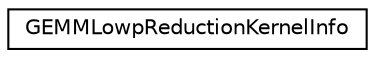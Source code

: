 digraph "Graphical Class Hierarchy"
{
 // LATEX_PDF_SIZE
  edge [fontname="Helvetica",fontsize="10",labelfontname="Helvetica",labelfontsize="10"];
  node [fontname="Helvetica",fontsize="10",shape=record];
  rankdir="LR";
  Node0 [label="GEMMLowpReductionKernelInfo",height=0.2,width=0.4,color="black", fillcolor="white", style="filled",URL="$structarm__compute_1_1_g_e_m_m_lowp_reduction_kernel_info.xhtml",tooltip=" "];
}
